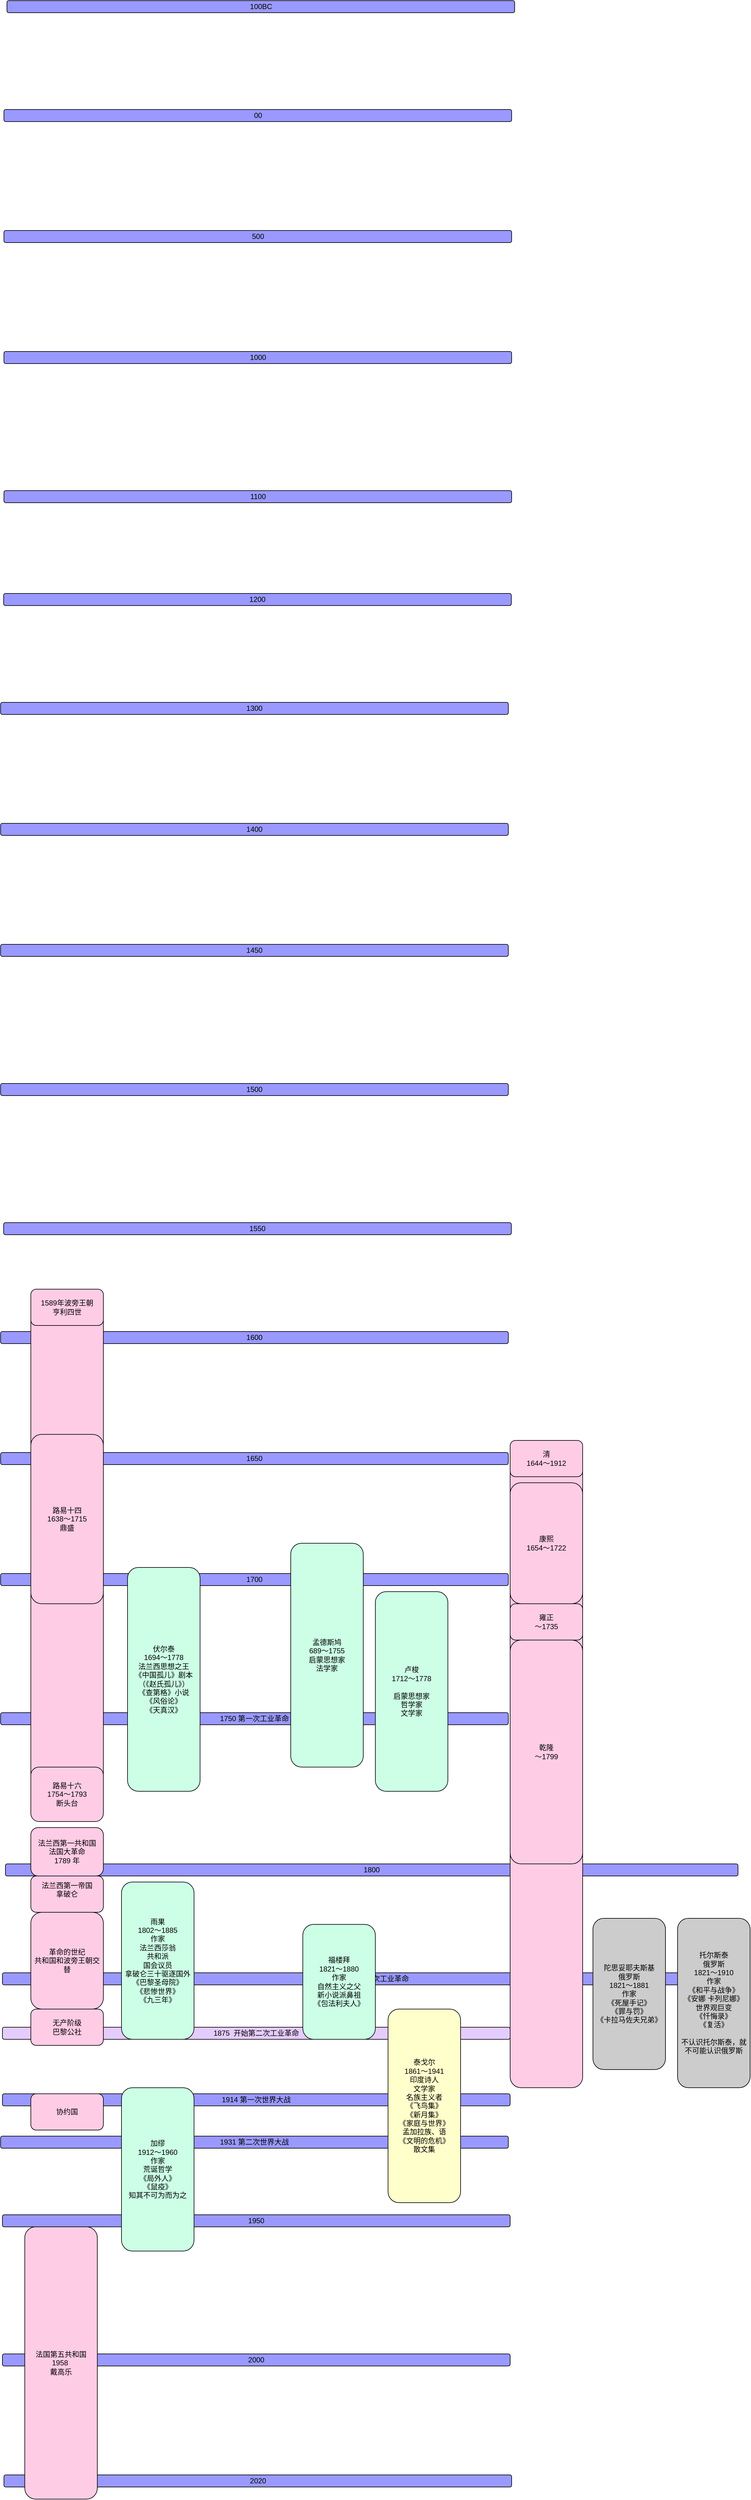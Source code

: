 <mxfile>
    <diagram id="ayP8TxJnhVBt33wHEA0B" name="Page-1">
        <mxGraphModel dx="2266" dy="3288" grid="1" gridSize="10" guides="1" tooltips="1" connect="1" arrows="1" fold="1" page="1" pageScale="1" pageWidth="850" pageHeight="1100" math="0" shadow="0">
            <root>
                <mxCell id="0"/>
                <mxCell id="1" parent="0"/>
                <mxCell id="48" value="1931 第二次世界大战" style="rounded=1;whiteSpace=wrap;html=1;fillColor=#9999FF;" vertex="1" parent="1">
                    <mxGeometry y="1360" width="840" height="20" as="geometry"/>
                </mxCell>
                <mxCell id="42" value="1875&amp;nbsp; 开始第二次工业革命" style="rounded=1;whiteSpace=wrap;html=1;fillColor=#E5CCFF;" vertex="1" parent="1">
                    <mxGeometry x="3" y="1180" width="840" height="20" as="geometry"/>
                </mxCell>
                <mxCell id="33" value="2020" style="rounded=1;whiteSpace=wrap;html=1;fillColor=#9999FF;" vertex="1" parent="1">
                    <mxGeometry x="5.5" y="1920" width="840" height="20" as="geometry"/>
                </mxCell>
                <mxCell id="2" value="1550" style="rounded=1;whiteSpace=wrap;html=1;fillColor=#9999FF;" vertex="1" parent="1">
                    <mxGeometry x="5" y="-150" width="840" height="20" as="geometry"/>
                </mxCell>
                <mxCell id="4" value="1750 第一次工业革命" style="rounded=1;whiteSpace=wrap;html=1;fillColor=#9999FF;" vertex="1" parent="1">
                    <mxGeometry y="660" width="840" height="20" as="geometry"/>
                </mxCell>
                <mxCell id="6" value="1600" style="rounded=1;whiteSpace=wrap;html=1;fillColor=#9999FF;" vertex="1" parent="1">
                    <mxGeometry y="30" width="840" height="20" as="geometry"/>
                </mxCell>
                <mxCell id="7" value="1650" style="rounded=1;whiteSpace=wrap;html=1;fillColor=#9999FF;" vertex="1" parent="1">
                    <mxGeometry y="230" width="840" height="20" as="geometry"/>
                </mxCell>
                <mxCell id="8" value="1700" style="rounded=1;whiteSpace=wrap;html=1;fillColor=#9999FF;" vertex="1" parent="1">
                    <mxGeometry y="430" width="840" height="20" as="geometry"/>
                </mxCell>
                <mxCell id="9" value="1800" style="rounded=1;whiteSpace=wrap;html=1;fillColor=#9999FF;" vertex="1" parent="1">
                    <mxGeometry x="8" y="910" width="1212" height="20" as="geometry"/>
                </mxCell>
                <mxCell id="10" value="2000" style="rounded=1;whiteSpace=wrap;html=1;fillColor=#9999FF;" vertex="1" parent="1">
                    <mxGeometry x="3" y="1720" width="840" height="20" as="geometry"/>
                </mxCell>
                <mxCell id="11" value="&lt;div style=&quot;text-align: justify;&quot;&gt;&lt;span style=&quot;background-color: transparent;&quot;&gt;1850 完成第一次工业革命&lt;/span&gt;&lt;/div&gt;" style="rounded=1;whiteSpace=wrap;html=1;fillColor=#9999FF;" vertex="1" parent="1">
                    <mxGeometry x="3" y="1090" width="1207" height="20" as="geometry"/>
                </mxCell>
                <mxCell id="12" value="1914 第一次世界大战" style="rounded=1;whiteSpace=wrap;html=1;fillColor=#9999FF;" vertex="1" parent="1">
                    <mxGeometry x="3" y="1290" width="840" height="20" as="geometry"/>
                </mxCell>
                <mxCell id="13" value="1950" style="rounded=1;whiteSpace=wrap;html=1;fillColor=#9999FF;" vertex="1" parent="1">
                    <mxGeometry x="3" y="1490" width="840" height="20" as="geometry"/>
                </mxCell>
                <mxCell id="14" value="1200" style="rounded=1;whiteSpace=wrap;html=1;fillColor=#9999FF;" vertex="1" parent="1">
                    <mxGeometry x="5" y="-1190" width="840" height="20" as="geometry"/>
                </mxCell>
                <mxCell id="15" value="1500" style="rounded=1;whiteSpace=wrap;html=1;fillColor=#9999FF;" vertex="1" parent="1">
                    <mxGeometry y="-380" width="840" height="20" as="geometry"/>
                </mxCell>
                <mxCell id="16" value="1300" style="rounded=1;whiteSpace=wrap;html=1;fillColor=#9999FF;" vertex="1" parent="1">
                    <mxGeometry y="-1010" width="840" height="20" as="geometry"/>
                </mxCell>
                <mxCell id="17" value="1400" style="rounded=1;whiteSpace=wrap;html=1;fillColor=#9999FF;" vertex="1" parent="1">
                    <mxGeometry y="-810" width="840" height="20" as="geometry"/>
                </mxCell>
                <mxCell id="18" value="1450" style="rounded=1;whiteSpace=wrap;html=1;fillColor=#9999FF;" vertex="1" parent="1">
                    <mxGeometry y="-610" width="840" height="20" as="geometry"/>
                </mxCell>
                <mxCell id="19" value="100BC" style="rounded=1;whiteSpace=wrap;html=1;fillColor=#9999FF;" vertex="1" parent="1">
                    <mxGeometry x="10.5" y="-2170" width="840" height="20" as="geometry"/>
                </mxCell>
                <mxCell id="20" value="1100" style="rounded=1;whiteSpace=wrap;html=1;fillColor=#9999FF;" vertex="1" parent="1">
                    <mxGeometry x="5.5" y="-1360" width="840" height="20" as="geometry"/>
                </mxCell>
                <mxCell id="21" value="00" style="rounded=1;whiteSpace=wrap;html=1;fillColor=#9999FF;" vertex="1" parent="1">
                    <mxGeometry x="5.5" y="-1990" width="840" height="20" as="geometry"/>
                </mxCell>
                <mxCell id="22" value="500" style="rounded=1;whiteSpace=wrap;html=1;fillColor=#9999FF;" vertex="1" parent="1">
                    <mxGeometry x="5.5" y="-1790" width="840" height="20" as="geometry"/>
                </mxCell>
                <mxCell id="23" value="1000" style="rounded=1;whiteSpace=wrap;html=1;fillColor=#9999FF;" vertex="1" parent="1">
                    <mxGeometry x="5.5" y="-1590" width="840" height="20" as="geometry"/>
                </mxCell>
                <mxCell id="24" value="" style="rounded=1;whiteSpace=wrap;html=1;fillColor=#FFCCE6;" vertex="1" parent="1">
                    <mxGeometry x="50" y="-40" width="120" height="880" as="geometry"/>
                </mxCell>
                <mxCell id="25" value="路易十四&lt;div&gt;1638～1715&lt;/div&gt;&lt;div&gt;鼎盛&lt;/div&gt;" style="rounded=1;whiteSpace=wrap;html=1;fillColor=#FFCCE6;" vertex="1" parent="1">
                    <mxGeometry x="50" y="200" width="120" height="280" as="geometry"/>
                </mxCell>
                <mxCell id="26" value="&lt;span style=&quot;color: rgb(0, 0, 0);&quot;&gt;1589年波旁王朝&lt;/span&gt;&lt;div&gt;&lt;span style=&quot;color: rgb(0, 0, 0);&quot;&gt;亨利四世&lt;/span&gt;&lt;/div&gt;" style="rounded=1;whiteSpace=wrap;html=1;fillColor=#FFCCE6;" vertex="1" parent="1">
                    <mxGeometry x="50" y="-40" width="120" height="60" as="geometry"/>
                </mxCell>
                <mxCell id="27" value="&lt;div&gt;路易十六&lt;/div&gt;1754～1793&lt;div&gt;断头台&lt;/div&gt;" style="rounded=1;whiteSpace=wrap;html=1;fillColor=#FFCCE6;" vertex="1" parent="1">
                    <mxGeometry x="50" y="750" width="120" height="90" as="geometry"/>
                </mxCell>
                <mxCell id="28" value="&lt;div&gt;&lt;span style=&quot;color: rgb(0, 0, 0);&quot;&gt;法兰西第一共和国&lt;/span&gt;&lt;/div&gt;&lt;span style=&quot;color: rgb(0, 0, 0);&quot;&gt;法国大革命&lt;/span&gt;&lt;div&gt;&lt;span style=&quot;color: rgb(0, 0, 0);&quot;&gt;1789 年&lt;/span&gt;&lt;/div&gt;" style="rounded=1;whiteSpace=wrap;html=1;fillColor=#FFCCE6;" vertex="1" parent="1">
                    <mxGeometry x="50" y="850" width="120" height="80" as="geometry"/>
                </mxCell>
                <mxCell id="29" value="法兰西第一帝国&lt;div&gt;拿破仑&lt;/div&gt;&lt;div&gt;&lt;br&gt;&lt;/div&gt;" style="rounded=1;whiteSpace=wrap;html=1;fillColor=#FFCCE6;" vertex="1" parent="1">
                    <mxGeometry x="50" y="930" width="120" height="60" as="geometry"/>
                </mxCell>
                <mxCell id="30" value="革命的世纪&lt;div&gt;共和国和波旁王朝交替&lt;/div&gt;" style="rounded=1;whiteSpace=wrap;html=1;fillColor=#FFCCE6;" vertex="1" parent="1">
                    <mxGeometry x="50" y="990" width="120" height="160" as="geometry"/>
                </mxCell>
                <mxCell id="31" value="无产阶级&lt;div&gt;巴黎公社&lt;/div&gt;" style="rounded=1;whiteSpace=wrap;html=1;fillColor=#FFCCE6;" vertex="1" parent="1">
                    <mxGeometry x="50" y="1150" width="120" height="60" as="geometry"/>
                </mxCell>
                <mxCell id="32" value="协约国" style="rounded=1;whiteSpace=wrap;html=1;fillColor=#FFCCE6;" vertex="1" parent="1">
                    <mxGeometry x="50" y="1290" width="120" height="60" as="geometry"/>
                </mxCell>
                <mxCell id="3" value="法国第五共和国&lt;div&gt;1958&amp;nbsp;&lt;/div&gt;&lt;div&gt;戴高乐&lt;/div&gt;" style="rounded=1;whiteSpace=wrap;html=1;fillColor=#FFCCE6;" vertex="1" parent="1">
                    <mxGeometry x="40" y="1510" width="120" height="450" as="geometry"/>
                </mxCell>
                <mxCell id="36" value="&lt;span style=&quot;color: rgb(0, 0, 0);&quot;&gt;伏尔泰&lt;/span&gt;&lt;div&gt;1694～1778&lt;/div&gt;&lt;div&gt;法兰西思想之王&lt;/div&gt;&lt;div&gt;《中国孤儿》剧本&lt;/div&gt;&lt;div&gt;（《赵氏孤儿》）&lt;/div&gt;&lt;div&gt;《查第格》小说&lt;/div&gt;&lt;div&gt;《风俗论》&lt;/div&gt;&lt;div&gt;《天真汉》&lt;/div&gt;" style="rounded=1;whiteSpace=wrap;html=1;fillColor=#CCFFE6;" vertex="1" parent="1">
                    <mxGeometry x="210" y="420" width="120" height="370" as="geometry"/>
                </mxCell>
                <mxCell id="37" value="孟德斯鸠&lt;br&gt;&lt;div&gt;689～1755&lt;/div&gt;&lt;div&gt;启蒙思想家&lt;/div&gt;&lt;div&gt;法学家&lt;/div&gt;" style="rounded=1;whiteSpace=wrap;html=1;fillColor=#CCFFE6;" vertex="1" parent="1">
                    <mxGeometry x="480" y="380" width="120" height="370" as="geometry"/>
                </mxCell>
                <mxCell id="38" value="卢梭&lt;br&gt;&lt;div&gt;1712～1778&lt;/div&gt;&lt;div&gt;&lt;br&gt;&lt;/div&gt;&lt;div&gt;启蒙思想家&lt;/div&gt;&lt;div&gt;哲学家&lt;/div&gt;&lt;div&gt;文学家&lt;/div&gt;" style="rounded=1;whiteSpace=wrap;html=1;fillColor=#CCFFE6;" vertex="1" parent="1">
                    <mxGeometry x="620" y="460" width="120" height="330" as="geometry"/>
                </mxCell>
                <mxCell id="39" value="雨果&lt;br&gt;&lt;div&gt;1802～1885&lt;/div&gt;&lt;div&gt;作家&lt;/div&gt;&lt;div&gt;法兰西莎翁&lt;/div&gt;&lt;div&gt;共和派&lt;/div&gt;&lt;div&gt;国会议员&lt;/div&gt;&lt;div&gt;拿破仑三十驱逐国外&lt;/div&gt;&lt;div&gt;《巴黎圣母院》&lt;/div&gt;&lt;div&gt;《悲惨世界》&lt;/div&gt;&lt;div&gt;《九三年》&lt;/div&gt;" style="rounded=1;whiteSpace=wrap;html=1;fillColor=#CCFFE6;" vertex="1" parent="1">
                    <mxGeometry x="200" y="940" width="120" height="260" as="geometry"/>
                </mxCell>
                <mxCell id="40" value="&lt;span style=&quot;color: rgb(0, 0, 0);&quot;&gt;福楼拜&lt;/span&gt;&lt;div&gt;1821～1880&lt;/div&gt;&lt;div&gt;作家&lt;/div&gt;&lt;div&gt;自然主义之父&lt;/div&gt;&lt;div&gt;新小说派鼻祖&lt;/div&gt;&lt;div&gt;《包法利夫人》&lt;/div&gt;" style="rounded=1;whiteSpace=wrap;html=1;fillColor=#CCFFE6;" vertex="1" parent="1">
                    <mxGeometry x="500" y="1010" width="120" height="190" as="geometry"/>
                </mxCell>
                <mxCell id="44" value="加缪&lt;br&gt;&lt;div&gt;1912～1960&lt;/div&gt;&lt;div&gt;作家&lt;/div&gt;&lt;div&gt;荒诞哲学&lt;/div&gt;&lt;div&gt;《局外人》&lt;/div&gt;&lt;div&gt;《鼠疫》&lt;/div&gt;&lt;div&gt;知其不可为而为之&lt;/div&gt;" style="rounded=1;whiteSpace=wrap;html=1;fillColor=#CCFFE6;" vertex="1" parent="1">
                    <mxGeometry x="200" y="1280" width="120" height="270" as="geometry"/>
                </mxCell>
                <mxCell id="45" value="泰戈尔&lt;div&gt;1861～1941&lt;/div&gt;&lt;div&gt;印度诗人&lt;/div&gt;&lt;div&gt;文学家&lt;/div&gt;&lt;div&gt;名族主义者&lt;/div&gt;&lt;div&gt;《飞鸟集》&lt;/div&gt;&lt;div&gt;《新月集》&lt;/div&gt;&lt;div&gt;《家庭与世界》&lt;/div&gt;&lt;div&gt;孟加拉族、语&lt;/div&gt;&lt;div&gt;《文明的危机》&lt;/div&gt;&lt;div&gt;散文集&lt;/div&gt;" style="rounded=1;whiteSpace=wrap;html=1;fillColor=#FFFFCC;" vertex="1" parent="1">
                    <mxGeometry x="641" y="1150" width="120" height="320" as="geometry"/>
                </mxCell>
                <mxCell id="49" value="" style="rounded=1;whiteSpace=wrap;html=1;fillColor=#FFCCE6;" vertex="1" parent="1">
                    <mxGeometry x="843" y="210" width="120" height="1070" as="geometry"/>
                </mxCell>
                <mxCell id="50" value="清&lt;div&gt;1644～1912&lt;/div&gt;" style="rounded=1;whiteSpace=wrap;html=1;fillColor=#FFCCE6;" vertex="1" parent="1">
                    <mxGeometry x="843" y="210" width="120" height="60" as="geometry"/>
                </mxCell>
                <mxCell id="47" value="托尔斯泰&lt;br&gt;&lt;div&gt;&lt;font color=&quot;#000000&quot;&gt;俄罗斯&lt;br&gt;&lt;/font&gt;&lt;div&gt;1821～1910&lt;/div&gt;&lt;div&gt;作家&lt;/div&gt;&lt;div&gt;《和平与战争》&lt;/div&gt;&lt;/div&gt;&lt;div&gt;《安娜 卡列尼娜》&lt;/div&gt;&lt;div&gt;世界观巨变&lt;/div&gt;&lt;div&gt;《忏悔录》&lt;/div&gt;&lt;div&gt;《复活》&lt;/div&gt;&lt;div&gt;&lt;br&gt;&lt;/div&gt;&lt;div&gt;不认识托尔斯泰，就不可能认识俄罗斯&lt;/div&gt;" style="rounded=1;whiteSpace=wrap;html=1;fillColor=#CCCCCC;" vertex="1" parent="1">
                    <mxGeometry x="1120" y="1000" width="120" height="280" as="geometry"/>
                </mxCell>
                <mxCell id="46" value="陀思妥耶夫斯基&lt;div&gt;&lt;font color=&quot;#000000&quot;&gt;俄罗斯&lt;br&gt;&lt;/font&gt;&lt;div&gt;1821～1881&lt;/div&gt;&lt;div&gt;作家&lt;/div&gt;&lt;div&gt;《死屋手记》&lt;/div&gt;&lt;div&gt;《罪与罚》&lt;/div&gt;&lt;div&gt;《卡拉马佐夫兄弟》&lt;/div&gt;&lt;/div&gt;" style="rounded=1;whiteSpace=wrap;html=1;fillColor=#CCCCCC;" vertex="1" parent="1">
                    <mxGeometry x="980" y="1000" width="120" height="250" as="geometry"/>
                </mxCell>
                <mxCell id="52" value="康熙&lt;div&gt;1654～1722&lt;/div&gt;" style="rounded=1;whiteSpace=wrap;html=1;fillColor=#FFCCE6;" vertex="1" parent="1">
                    <mxGeometry x="843" y="280" width="120" height="200" as="geometry"/>
                </mxCell>
                <mxCell id="53" value="雍正&lt;div&gt;～1735&lt;/div&gt;" style="rounded=1;whiteSpace=wrap;html=1;fillColor=#FFCCE6;" vertex="1" parent="1">
                    <mxGeometry x="843" y="480" width="120" height="60" as="geometry"/>
                </mxCell>
                <mxCell id="54" value="乾隆&lt;div&gt;～1799&lt;/div&gt;" style="rounded=1;whiteSpace=wrap;html=1;fillColor=#FFCCE6;" vertex="1" parent="1">
                    <mxGeometry x="843" y="540" width="120" height="370" as="geometry"/>
                </mxCell>
            </root>
        </mxGraphModel>
    </diagram>
</mxfile>